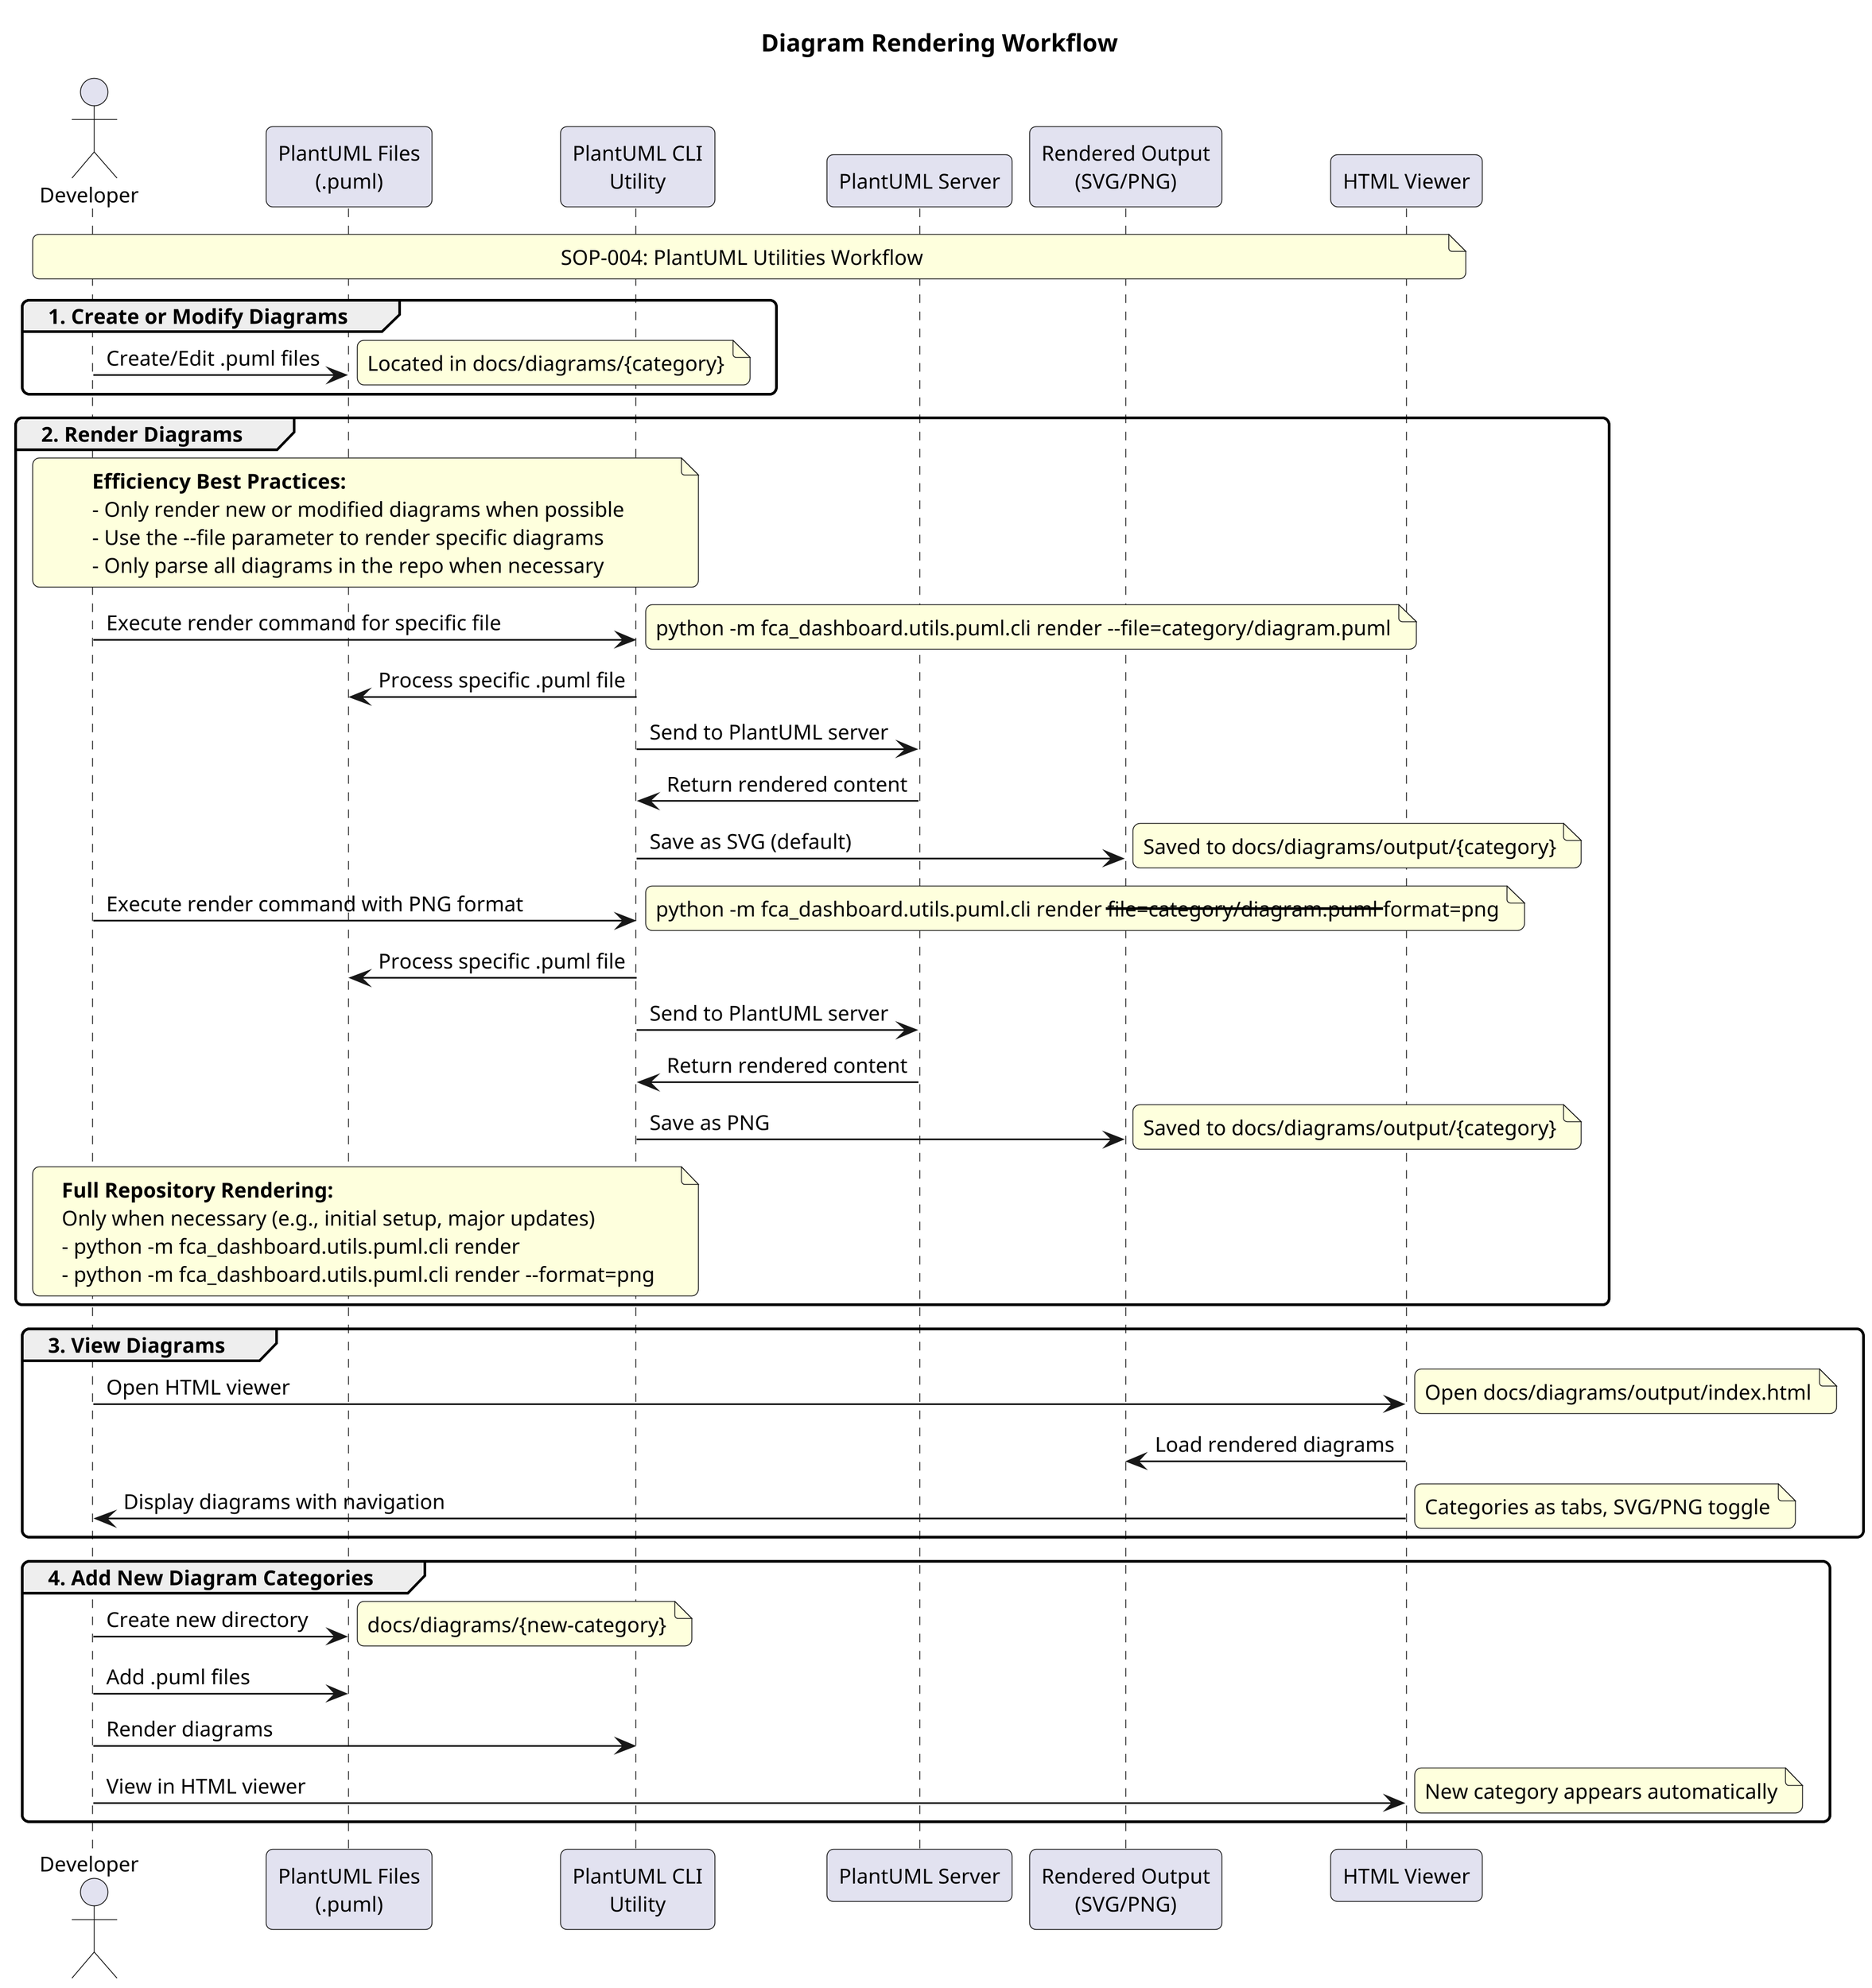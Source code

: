 @startuml "Diagram Rendering Workflow"

skinparam backgroundColor white
skinparam handwritten false
skinparam defaultFontName Arial
skinparam defaultFontSize 12
skinparam roundCorner 8
skinparam dpi 300

title Diagram Rendering Workflow

actor "Developer" as dev
participant "PlantUML Files\n(.puml)" as puml
participant "PlantUML CLI\nUtility" as cli
participant "PlantUML Server" as server
participant "Rendered Output\n(SVG/PNG)" as output
participant "HTML Viewer" as viewer

note over dev, viewer: SOP-004: PlantUML Utilities Workflow

group 1. Create or Modify Diagrams
    dev -> puml : Create/Edit .puml files
    note right: Located in docs/diagrams/{category}
end

group 2. Render Diagrams
    note over dev, cli
        <b>Efficiency Best Practices:</b>
        - Only render new or modified diagrams when possible
        - Use the --file parameter to render specific diagrams
        - Only parse all diagrams in the repo when necessary
    end note
    
    dev -> cli : Execute render command for specific file
    note right: python -m fca_dashboard.utils.puml.cli render --file=category/diagram.puml
    cli -> puml : Process specific .puml file
    cli -> server : Send to PlantUML server
    server -> cli : Return rendered content
    cli -> output : Save as SVG (default)
    note right: Saved to docs/diagrams/output/{category}
    
    dev -> cli : Execute render command with PNG format
    note right: python -m fca_dashboard.utils.puml.cli render --file=category/diagram.puml --format=png
    cli -> puml : Process specific .puml file
    cli -> server : Send to PlantUML server
    server -> cli : Return rendered content
    cli -> output : Save as PNG
    note right: Saved to docs/diagrams/output/{category}
    
    note over dev, cli
        <b>Full Repository Rendering:</b>
        Only when necessary (e.g., initial setup, major updates)
        - python -m fca_dashboard.utils.puml.cli render
        - python -m fca_dashboard.utils.puml.cli render --format=png
    end note
end

group 3. View Diagrams
    dev -> viewer : Open HTML viewer
    note right: Open docs/diagrams/output/index.html
    viewer -> output : Load rendered diagrams
    viewer -> dev : Display diagrams with navigation
    note right: Categories as tabs, SVG/PNG toggle
end

group 4. Add New Diagram Categories
    dev -> puml : Create new directory
    note right: docs/diagrams/{new-category}
    dev -> puml : Add .puml files
    dev -> cli : Render diagrams
    dev -> viewer : View in HTML viewer
    note right: New category appears automatically
end

@enduml